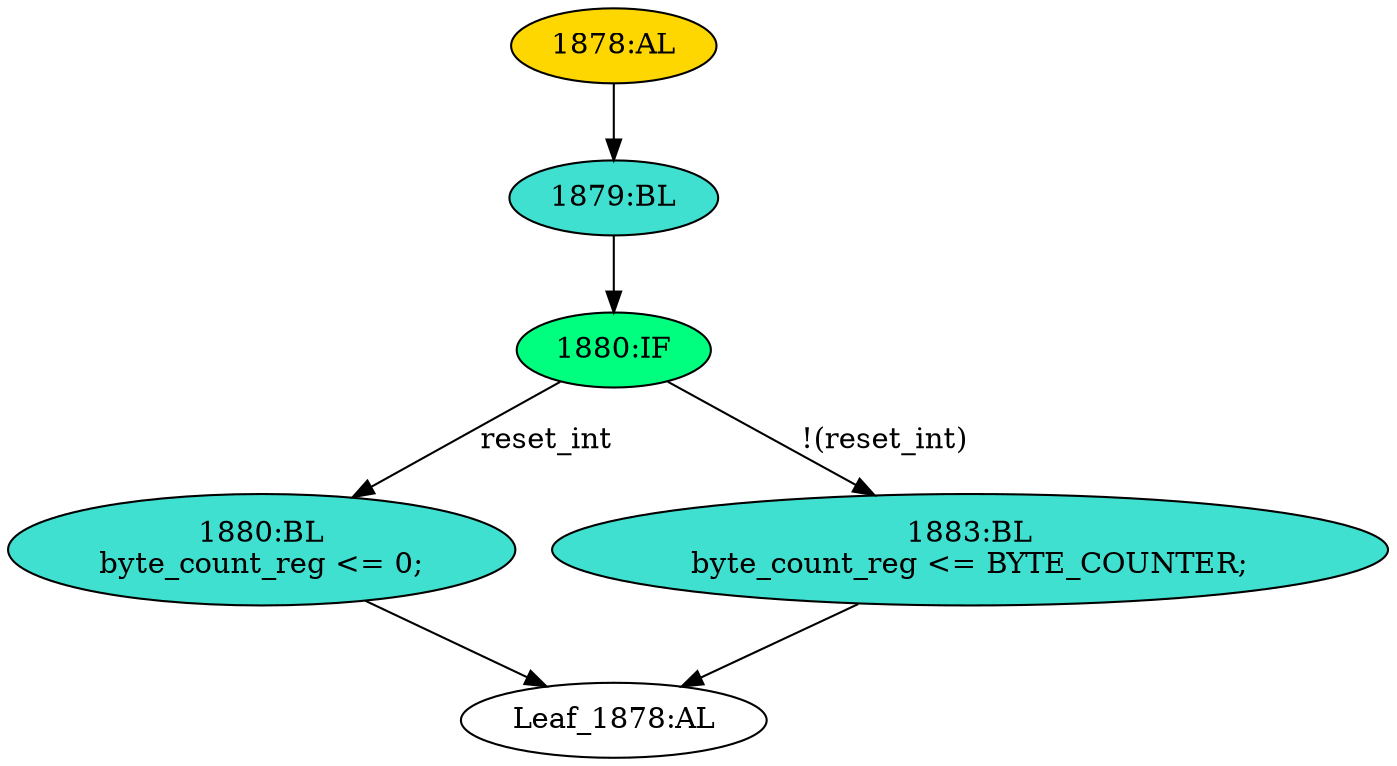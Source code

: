strict digraph "" {
	node [label="\N"];
	"1879:BL"	 [ast="<pyverilog.vparser.ast.Block object at 0x7f2e12ffd390>",
		fillcolor=turquoise,
		label="1879:BL",
		statements="[]",
		style=filled,
		typ=Block];
	"1880:IF"	 [ast="<pyverilog.vparser.ast.IfStatement object at 0x7f2e12ffd3d0>",
		fillcolor=springgreen,
		label="1880:IF",
		statements="[]",
		style=filled,
		typ=IfStatement];
	"1879:BL" -> "1880:IF"	 [cond="[]",
		lineno=None];
	"1880:BL"	 [ast="<pyverilog.vparser.ast.Block object at 0x7f2e12ffd650>",
		fillcolor=turquoise,
		label="1880:BL
byte_count_reg <= 0;",
		statements="[<pyverilog.vparser.ast.NonblockingSubstitution object at 0x7f2e12ffd690>]",
		style=filled,
		typ=Block];
	"Leaf_1878:AL"	 [def_var="['byte_count_reg']",
		label="Leaf_1878:AL"];
	"1880:BL" -> "Leaf_1878:AL"	 [cond="[]",
		lineno=None];
	"1883:BL"	 [ast="<pyverilog.vparser.ast.Block object at 0x7f2e12ffd410>",
		fillcolor=turquoise,
		label="1883:BL
byte_count_reg <= BYTE_COUNTER;",
		statements="[<pyverilog.vparser.ast.NonblockingSubstitution object at 0x7f2e12ffd450>]",
		style=filled,
		typ=Block];
	"1883:BL" -> "Leaf_1878:AL"	 [cond="[]",
		lineno=None];
	"1880:IF" -> "1880:BL"	 [cond="['reset_int']",
		label=reset_int,
		lineno=1880];
	"1880:IF" -> "1883:BL"	 [cond="['reset_int']",
		label="!(reset_int)",
		lineno=1880];
	"1878:AL"	 [ast="<pyverilog.vparser.ast.Always object at 0x7f2e12ffd910>",
		clk_sens=True,
		fillcolor=gold,
		label="1878:AL",
		sens="['TX_CLK', 'reset_int']",
		statements="[]",
		style=filled,
		typ=Always,
		use_var="['reset_int', 'BYTE_COUNTER']"];
	"1878:AL" -> "1879:BL"	 [cond="[]",
		lineno=None];
}
